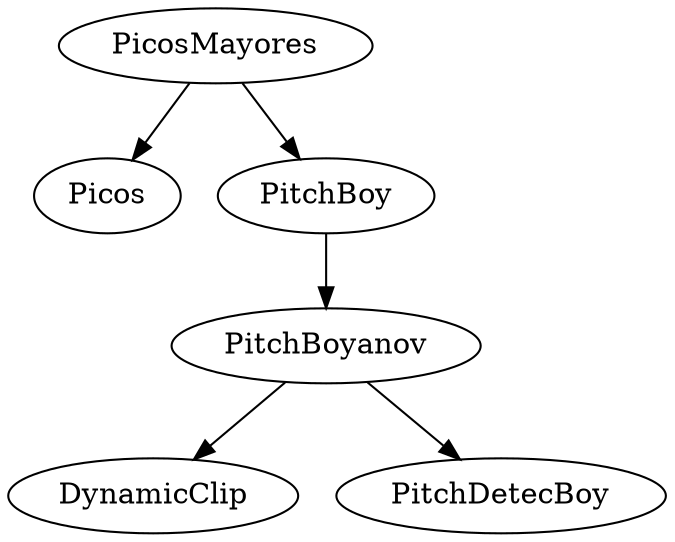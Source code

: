 /* Created by mdot for Matlab */
digraph m2html {
  PicosMayores -> Picos;
  PicosMayores -> PitchBoy;
  PitchBoy -> PitchBoyanov;
  PitchBoyanov -> DynamicClip;
  PitchBoyanov -> PitchDetecBoy;

  DynamicClip [URL="DynamicClip.html"];
  Picos [URL="Picos.html"];
  PicosMayores [URL="PicosMayores.html"];
  PitchBoy [URL="PitchBoy.html"];
  PitchBoyanov [URL="PitchBoyanov.html"];
  PitchDetecBoy [URL="PitchDetecBoy.html"];
}